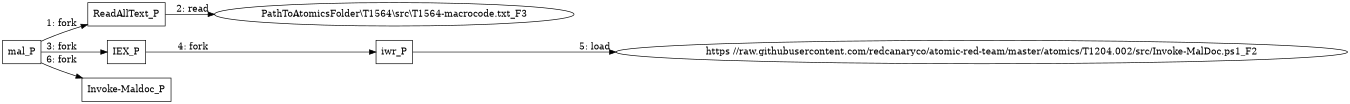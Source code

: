 digraph T1564 {
rankdir="LR"
size="9"
fixedsize="false"
splines="true"
nodesep=0.3
ranksep=0
fontsize=10
overlap="scalexy"
engine= "neato"
	"mal_P" [node_type=Process shape=box]
	"ReadAllText_P" [node_type=Process shape=box]
	"IEX_P" [node_type=Process shape=box]
	"iwr_P" [node_type=Process shape=box]
	"Invoke-Maldoc_P" [node_type=Process shape=box]
	"PathToAtomicsFolder\\T1564\\src\\T1564-macrocode.txt_F3" [node_type=File shape=ellipse]
	"https //raw.githubusercontent.com/redcanaryco/atomic-red-team/master/atomics/T1204.002/src/Invoke-MalDoc.ps1_F2" [node_type=File shape=ellipse]
	"mal_P" -> "ReadAllText_P" [label="1: fork"]
	"ReadAllText_P" -> "PathToAtomicsFolder\\T1564\\src\\T1564-macrocode.txt_F3" [label="2: read"]
	"mal_P" -> "IEX_P" [label="3: fork"]
	"IEX_P" -> "iwr_P" [label="4: fork"]
	"iwr_P" -> "https //raw.githubusercontent.com/redcanaryco/atomic-red-team/master/atomics/T1204.002/src/Invoke-MalDoc.ps1_F2" [label="5: load"]
	"mal_P" -> "Invoke-Maldoc_P" [label="6: fork"]
}
